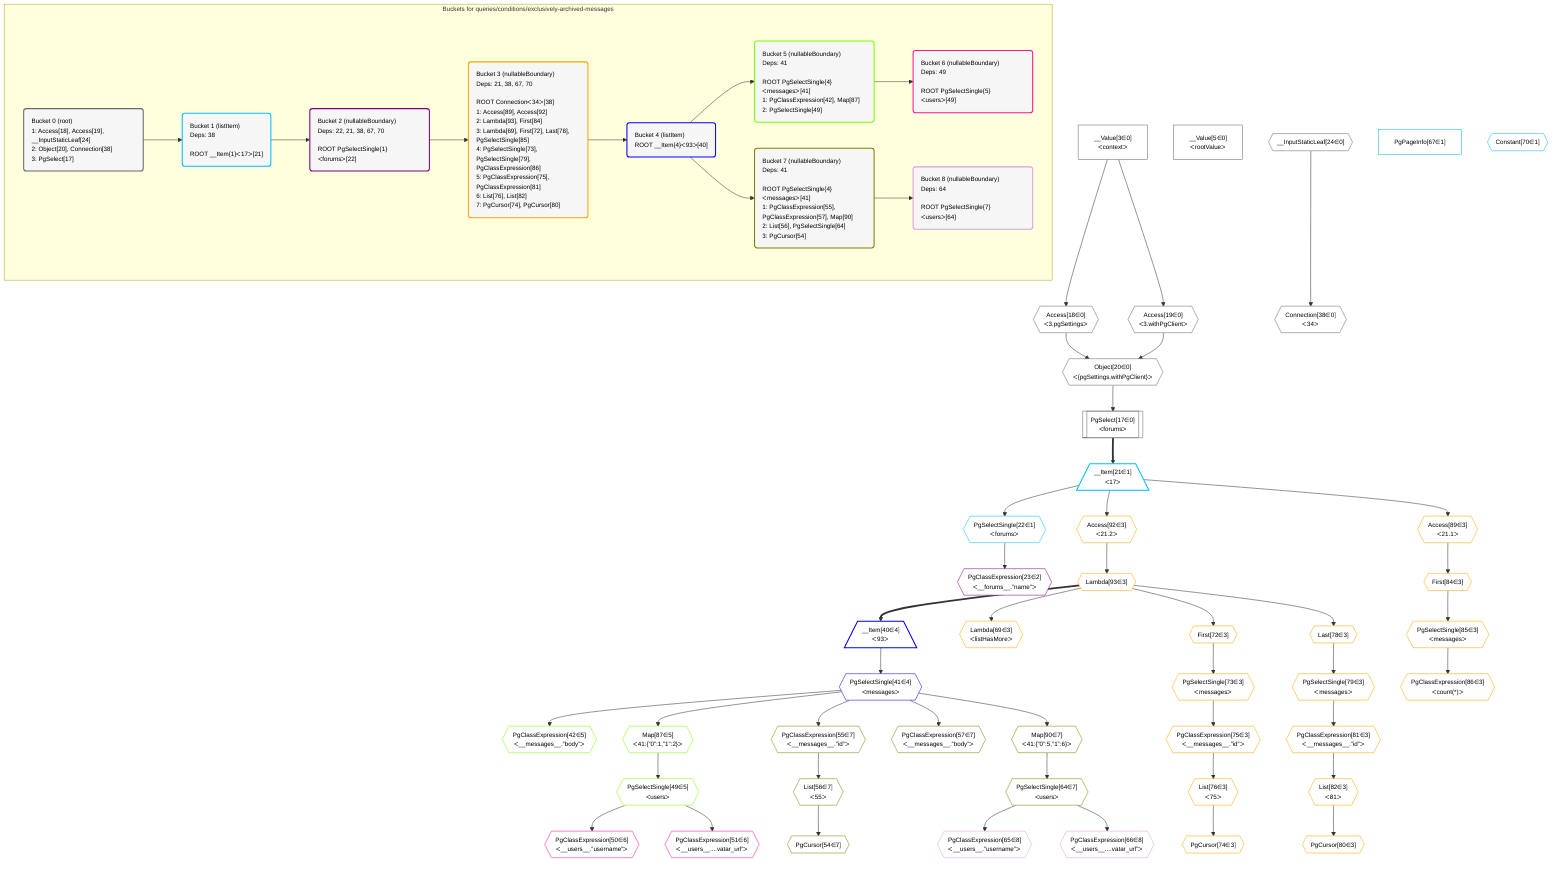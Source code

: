 %%{init: {'themeVariables': { 'fontSize': '12px'}}}%%
graph TD
    classDef path fill:#eee,stroke:#000,color:#000
    classDef plan fill:#fff,stroke-width:1px,color:#000
    classDef itemplan fill:#fff,stroke-width:2px,color:#000
    classDef unbatchedplan fill:#dff,stroke-width:1px,color:#000
    classDef sideeffectplan fill:#fcc,stroke-width:2px,color:#000
    classDef bucket fill:#f6f6f6,color:#000,stroke-width:2px,text-align:left


    %% define steps
    __Value3["__Value[3∈0]<br />ᐸcontextᐳ"]:::plan
    __Value5["__Value[5∈0]<br />ᐸrootValueᐳ"]:::plan
    Access18{{"Access[18∈0]<br />ᐸ3.pgSettingsᐳ"}}:::plan
    Access19{{"Access[19∈0]<br />ᐸ3.withPgClientᐳ"}}:::plan
    Object20{{"Object[20∈0]<br />ᐸ{pgSettings,withPgClient}ᐳ"}}:::plan
    PgSelect17[["PgSelect[17∈0]<br />ᐸforumsᐳ"]]:::plan
    __Item21[/"__Item[21∈1]<br />ᐸ17ᐳ"\]:::itemplan
    PgSelectSingle22{{"PgSelectSingle[22∈1]<br />ᐸforumsᐳ"}}:::plan
    PgClassExpression23{{"PgClassExpression[23∈2]<br />ᐸ__forums__.”name”ᐳ"}}:::plan
    __InputStaticLeaf24{{"__InputStaticLeaf[24∈0]"}}:::plan
    Connection38{{"Connection[38∈0]<br />ᐸ34ᐳ"}}:::plan
    Access92{{"Access[92∈3]<br />ᐸ21.2ᐳ"}}:::plan
    Lambda93{{"Lambda[93∈3]"}}:::plan
    __Item40[/"__Item[40∈4]<br />ᐸ93ᐳ"\]:::itemplan
    PgSelectSingle41{{"PgSelectSingle[41∈4]<br />ᐸmessagesᐳ"}}:::plan
    PgClassExpression42{{"PgClassExpression[42∈5]<br />ᐸ__messages__.”body”ᐳ"}}:::plan
    Map87{{"Map[87∈5]<br />ᐸ41:{”0”:1,”1”:2}ᐳ"}}:::plan
    PgSelectSingle49{{"PgSelectSingle[49∈5]<br />ᐸusersᐳ"}}:::plan
    PgClassExpression50{{"PgClassExpression[50∈6]<br />ᐸ__users__.”username”ᐳ"}}:::plan
    PgClassExpression51{{"PgClassExpression[51∈6]<br />ᐸ__users__....vatar_url”ᐳ"}}:::plan
    PgClassExpression55{{"PgClassExpression[55∈7]<br />ᐸ__messages__.”id”ᐳ"}}:::plan
    List56{{"List[56∈7]<br />ᐸ55ᐳ"}}:::plan
    PgCursor54{{"PgCursor[54∈7]"}}:::plan
    PgClassExpression57{{"PgClassExpression[57∈7]<br />ᐸ__messages__.”body”ᐳ"}}:::plan
    Map90{{"Map[90∈7]<br />ᐸ41:{”0”:5,”1”:6}ᐳ"}}:::plan
    PgSelectSingle64{{"PgSelectSingle[64∈7]<br />ᐸusersᐳ"}}:::plan
    PgClassExpression65{{"PgClassExpression[65∈8]<br />ᐸ__users__.”username”ᐳ"}}:::plan
    PgClassExpression66{{"PgClassExpression[66∈8]<br />ᐸ__users__....vatar_url”ᐳ"}}:::plan
    PgPageInfo67["PgPageInfo[67∈1]"]:::plan
    Lambda69{{"Lambda[69∈3]<br />ᐸlistHasMoreᐳ"}}:::plan
    Constant70{{"Constant[70∈1]"}}:::plan
    First72{{"First[72∈3]"}}:::plan
    PgSelectSingle73{{"PgSelectSingle[73∈3]<br />ᐸmessagesᐳ"}}:::plan
    PgClassExpression75{{"PgClassExpression[75∈3]<br />ᐸ__messages__.”id”ᐳ"}}:::plan
    List76{{"List[76∈3]<br />ᐸ75ᐳ"}}:::plan
    PgCursor74{{"PgCursor[74∈3]"}}:::plan
    Last78{{"Last[78∈3]"}}:::plan
    PgSelectSingle79{{"PgSelectSingle[79∈3]<br />ᐸmessagesᐳ"}}:::plan
    PgClassExpression81{{"PgClassExpression[81∈3]<br />ᐸ__messages__.”id”ᐳ"}}:::plan
    List82{{"List[82∈3]<br />ᐸ81ᐳ"}}:::plan
    PgCursor80{{"PgCursor[80∈3]"}}:::plan
    Access89{{"Access[89∈3]<br />ᐸ21.1ᐳ"}}:::plan
    First84{{"First[84∈3]"}}:::plan
    PgSelectSingle85{{"PgSelectSingle[85∈3]<br />ᐸmessagesᐳ"}}:::plan
    PgClassExpression86{{"PgClassExpression[86∈3]<br />ᐸcount(*)ᐳ"}}:::plan

    %% plan dependencies
    __Value3 --> Access18
    __Value3 --> Access19
    Access18 & Access19 --> Object20
    Object20 --> PgSelect17
    PgSelect17 ==> __Item21
    __Item21 --> PgSelectSingle22
    PgSelectSingle22 --> PgClassExpression23
    __InputStaticLeaf24 --> Connection38
    __Item21 --> Access92
    Access92 --> Lambda93
    Lambda93 ==> __Item40
    __Item40 --> PgSelectSingle41
    PgSelectSingle41 --> PgClassExpression42
    PgSelectSingle41 --> Map87
    Map87 --> PgSelectSingle49
    PgSelectSingle49 --> PgClassExpression50
    PgSelectSingle49 --> PgClassExpression51
    PgSelectSingle41 --> PgClassExpression55
    PgClassExpression55 --> List56
    List56 --> PgCursor54
    PgSelectSingle41 --> PgClassExpression57
    PgSelectSingle41 --> Map90
    Map90 --> PgSelectSingle64
    PgSelectSingle64 --> PgClassExpression65
    PgSelectSingle64 --> PgClassExpression66
    Lambda93 --> Lambda69
    Lambda93 --> First72
    First72 --> PgSelectSingle73
    PgSelectSingle73 --> PgClassExpression75
    PgClassExpression75 --> List76
    List76 --> PgCursor74
    Lambda93 --> Last78
    Last78 --> PgSelectSingle79
    PgSelectSingle79 --> PgClassExpression81
    PgClassExpression81 --> List82
    List82 --> PgCursor80
    __Item21 --> Access89
    Access89 --> First84
    First84 --> PgSelectSingle85
    PgSelectSingle85 --> PgClassExpression86

    subgraph "Buckets for queries/conditions/exclusively-archived-messages"
    Bucket0("Bucket 0 (root)<br />1: Access[18], Access[19], __InputStaticLeaf[24]<br />2: Object[20], Connection[38]<br />3: PgSelect[17]"):::bucket
    classDef bucket0 stroke:#696969
    class Bucket0,__Value3,__Value5,PgSelect17,Access18,Access19,Object20,__InputStaticLeaf24,Connection38 bucket0
    Bucket1("Bucket 1 (listItem)<br />Deps: 38<br /><br />ROOT __Item{1}ᐸ17ᐳ[21]"):::bucket
    classDef bucket1 stroke:#00bfff
    class Bucket1,__Item21,PgSelectSingle22,PgPageInfo67,Constant70 bucket1
    Bucket2("Bucket 2 (nullableBoundary)<br />Deps: 22, 21, 38, 67, 70<br /><br />ROOT PgSelectSingle{1}ᐸforumsᐳ[22]"):::bucket
    classDef bucket2 stroke:#7f007f
    class Bucket2,PgClassExpression23 bucket2
    Bucket3("Bucket 3 (nullableBoundary)<br />Deps: 21, 38, 67, 70<br /><br />ROOT Connectionᐸ34ᐳ[38]<br />1: Access[89], Access[92]<br />2: Lambda[93], First[84]<br />3: Lambda[69], First[72], Last[78], PgSelectSingle[85]<br />4: PgSelectSingle[73], PgSelectSingle[79], PgClassExpression[86]<br />5: PgClassExpression[75], PgClassExpression[81]<br />6: List[76], List[82]<br />7: PgCursor[74], PgCursor[80]"):::bucket
    classDef bucket3 stroke:#ffa500
    class Bucket3,Lambda69,First72,PgSelectSingle73,PgCursor74,PgClassExpression75,List76,Last78,PgSelectSingle79,PgCursor80,PgClassExpression81,List82,First84,PgSelectSingle85,PgClassExpression86,Access89,Access92,Lambda93 bucket3
    Bucket4("Bucket 4 (listItem)<br />ROOT __Item{4}ᐸ93ᐳ[40]"):::bucket
    classDef bucket4 stroke:#0000ff
    class Bucket4,__Item40,PgSelectSingle41 bucket4
    Bucket5("Bucket 5 (nullableBoundary)<br />Deps: 41<br /><br />ROOT PgSelectSingle{4}ᐸmessagesᐳ[41]<br />1: PgClassExpression[42], Map[87]<br />2: PgSelectSingle[49]"):::bucket
    classDef bucket5 stroke:#7fff00
    class Bucket5,PgClassExpression42,PgSelectSingle49,Map87 bucket5
    Bucket6("Bucket 6 (nullableBoundary)<br />Deps: 49<br /><br />ROOT PgSelectSingle{5}ᐸusersᐳ[49]"):::bucket
    classDef bucket6 stroke:#ff1493
    class Bucket6,PgClassExpression50,PgClassExpression51 bucket6
    Bucket7("Bucket 7 (nullableBoundary)<br />Deps: 41<br /><br />ROOT PgSelectSingle{4}ᐸmessagesᐳ[41]<br />1: PgClassExpression[55], PgClassExpression[57], Map[90]<br />2: List[56], PgSelectSingle[64]<br />3: PgCursor[54]"):::bucket
    classDef bucket7 stroke:#808000
    class Bucket7,PgCursor54,PgClassExpression55,List56,PgClassExpression57,PgSelectSingle64,Map90 bucket7
    Bucket8("Bucket 8 (nullableBoundary)<br />Deps: 64<br /><br />ROOT PgSelectSingle{7}ᐸusersᐳ[64]"):::bucket
    classDef bucket8 stroke:#dda0dd
    class Bucket8,PgClassExpression65,PgClassExpression66 bucket8
    Bucket0 --> Bucket1
    Bucket1 --> Bucket2
    Bucket2 --> Bucket3
    Bucket3 --> Bucket4
    Bucket4 --> Bucket5 & Bucket7
    Bucket5 --> Bucket6
    Bucket7 --> Bucket8
    end
